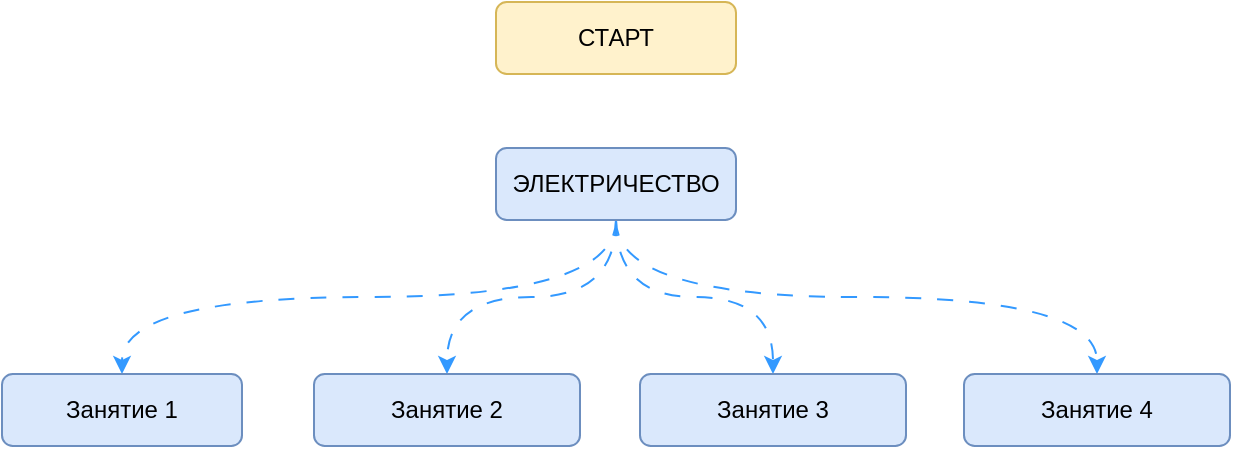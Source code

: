 <mxfile version="22.1.11" type="github">
  <diagram name="Electricity" id="IWsAiTm0D_rk45sIsOZR">
    <mxGraphModel dx="1756" dy="-673" grid="0" gridSize="10" guides="1" tooltips="1" connect="1" arrows="1" fold="1" page="0" pageScale="1" pageWidth="827" pageHeight="1169" math="0" shadow="0">
      <root>
        <mxCell id="0" />
        <mxCell id="1" parent="0" />
        <mxCell id="cbDr0bFarPZ5LBcyghME-1" value="СТАРТ" style="rounded=1;whiteSpace=wrap;html=1;fillColor=#fff2cc;strokeColor=#d6b656;" vertex="1" parent="1">
          <mxGeometry x="-525" y="1547" width="120" height="36" as="geometry" />
        </mxCell>
        <mxCell id="cbDr0bFarPZ5LBcyghME-7" style="edgeStyle=orthogonalEdgeStyle;rounded=0;orthogonalLoop=1;jettySize=auto;html=1;entryX=0.5;entryY=0;entryDx=0;entryDy=0;curved=1;dashed=1;dashPattern=8 8;strokeColor=#3399FF;exitX=0.5;exitY=1;exitDx=0;exitDy=0;" edge="1" parent="1" source="cbDr0bFarPZ5LBcyghME-2" target="cbDr0bFarPZ5LBcyghME-3">
          <mxGeometry relative="1" as="geometry" />
        </mxCell>
        <mxCell id="cbDr0bFarPZ5LBcyghME-8" style="edgeStyle=orthogonalEdgeStyle;shape=connector;curved=1;rounded=0;orthogonalLoop=1;jettySize=auto;html=1;entryX=0.5;entryY=0;entryDx=0;entryDy=0;dashed=1;dashPattern=8 8;labelBackgroundColor=default;strokeColor=#3399FF;align=center;verticalAlign=middle;fontFamily=Helvetica;fontSize=11;fontColor=default;endArrow=classic;" edge="1" parent="1" source="cbDr0bFarPZ5LBcyghME-2" target="cbDr0bFarPZ5LBcyghME-4">
          <mxGeometry relative="1" as="geometry" />
        </mxCell>
        <mxCell id="cbDr0bFarPZ5LBcyghME-9" style="edgeStyle=orthogonalEdgeStyle;shape=connector;curved=1;rounded=0;orthogonalLoop=1;jettySize=auto;html=1;entryX=0.5;entryY=0;entryDx=0;entryDy=0;dashed=1;dashPattern=8 8;labelBackgroundColor=default;strokeColor=#3399FF;align=center;verticalAlign=middle;fontFamily=Helvetica;fontSize=11;fontColor=default;endArrow=classic;" edge="1" parent="1" source="cbDr0bFarPZ5LBcyghME-2" target="cbDr0bFarPZ5LBcyghME-5">
          <mxGeometry relative="1" as="geometry" />
        </mxCell>
        <mxCell id="cbDr0bFarPZ5LBcyghME-10" style="edgeStyle=orthogonalEdgeStyle;shape=connector;curved=1;rounded=0;orthogonalLoop=1;jettySize=auto;html=1;entryX=0.5;entryY=0;entryDx=0;entryDy=0;dashed=1;dashPattern=8 8;labelBackgroundColor=default;strokeColor=#3399FF;align=center;verticalAlign=middle;fontFamily=Helvetica;fontSize=11;fontColor=default;endArrow=classic;exitX=0.5;exitY=1;exitDx=0;exitDy=0;" edge="1" parent="1" source="cbDr0bFarPZ5LBcyghME-2" target="cbDr0bFarPZ5LBcyghME-6">
          <mxGeometry relative="1" as="geometry" />
        </mxCell>
        <mxCell id="cbDr0bFarPZ5LBcyghME-2" value="ЭЛЕКТРИЧЕСТВО" style="rounded=1;whiteSpace=wrap;html=1;fillColor=#dae8fc;strokeColor=#6c8ebf;" vertex="1" parent="1">
          <mxGeometry x="-525" y="1620" width="120" height="36" as="geometry" />
        </mxCell>
        <mxCell id="cbDr0bFarPZ5LBcyghME-3" value="Занятие 1" style="rounded=1;whiteSpace=wrap;html=1;fillColor=#dae8fc;strokeColor=#6c8ebf;" vertex="1" parent="1">
          <mxGeometry x="-772" y="1733" width="120" height="36" as="geometry" />
        </mxCell>
        <mxCell id="cbDr0bFarPZ5LBcyghME-4" value="Занятие 2" style="rounded=1;whiteSpace=wrap;html=1;fillColor=#dae8fc;strokeColor=#6c8ebf;" vertex="1" parent="1">
          <mxGeometry x="-616" y="1733" width="133" height="36" as="geometry" />
        </mxCell>
        <mxCell id="cbDr0bFarPZ5LBcyghME-5" value="Занятие 3" style="rounded=1;whiteSpace=wrap;html=1;fillColor=#dae8fc;strokeColor=#6c8ebf;" vertex="1" parent="1">
          <mxGeometry x="-453" y="1733" width="133" height="36" as="geometry" />
        </mxCell>
        <mxCell id="cbDr0bFarPZ5LBcyghME-6" value="Занятие 4" style="rounded=1;whiteSpace=wrap;html=1;fillColor=#dae8fc;strokeColor=#6c8ebf;" vertex="1" parent="1">
          <mxGeometry x="-291" y="1733" width="133" height="36" as="geometry" />
        </mxCell>
      </root>
    </mxGraphModel>
  </diagram>
</mxfile>
